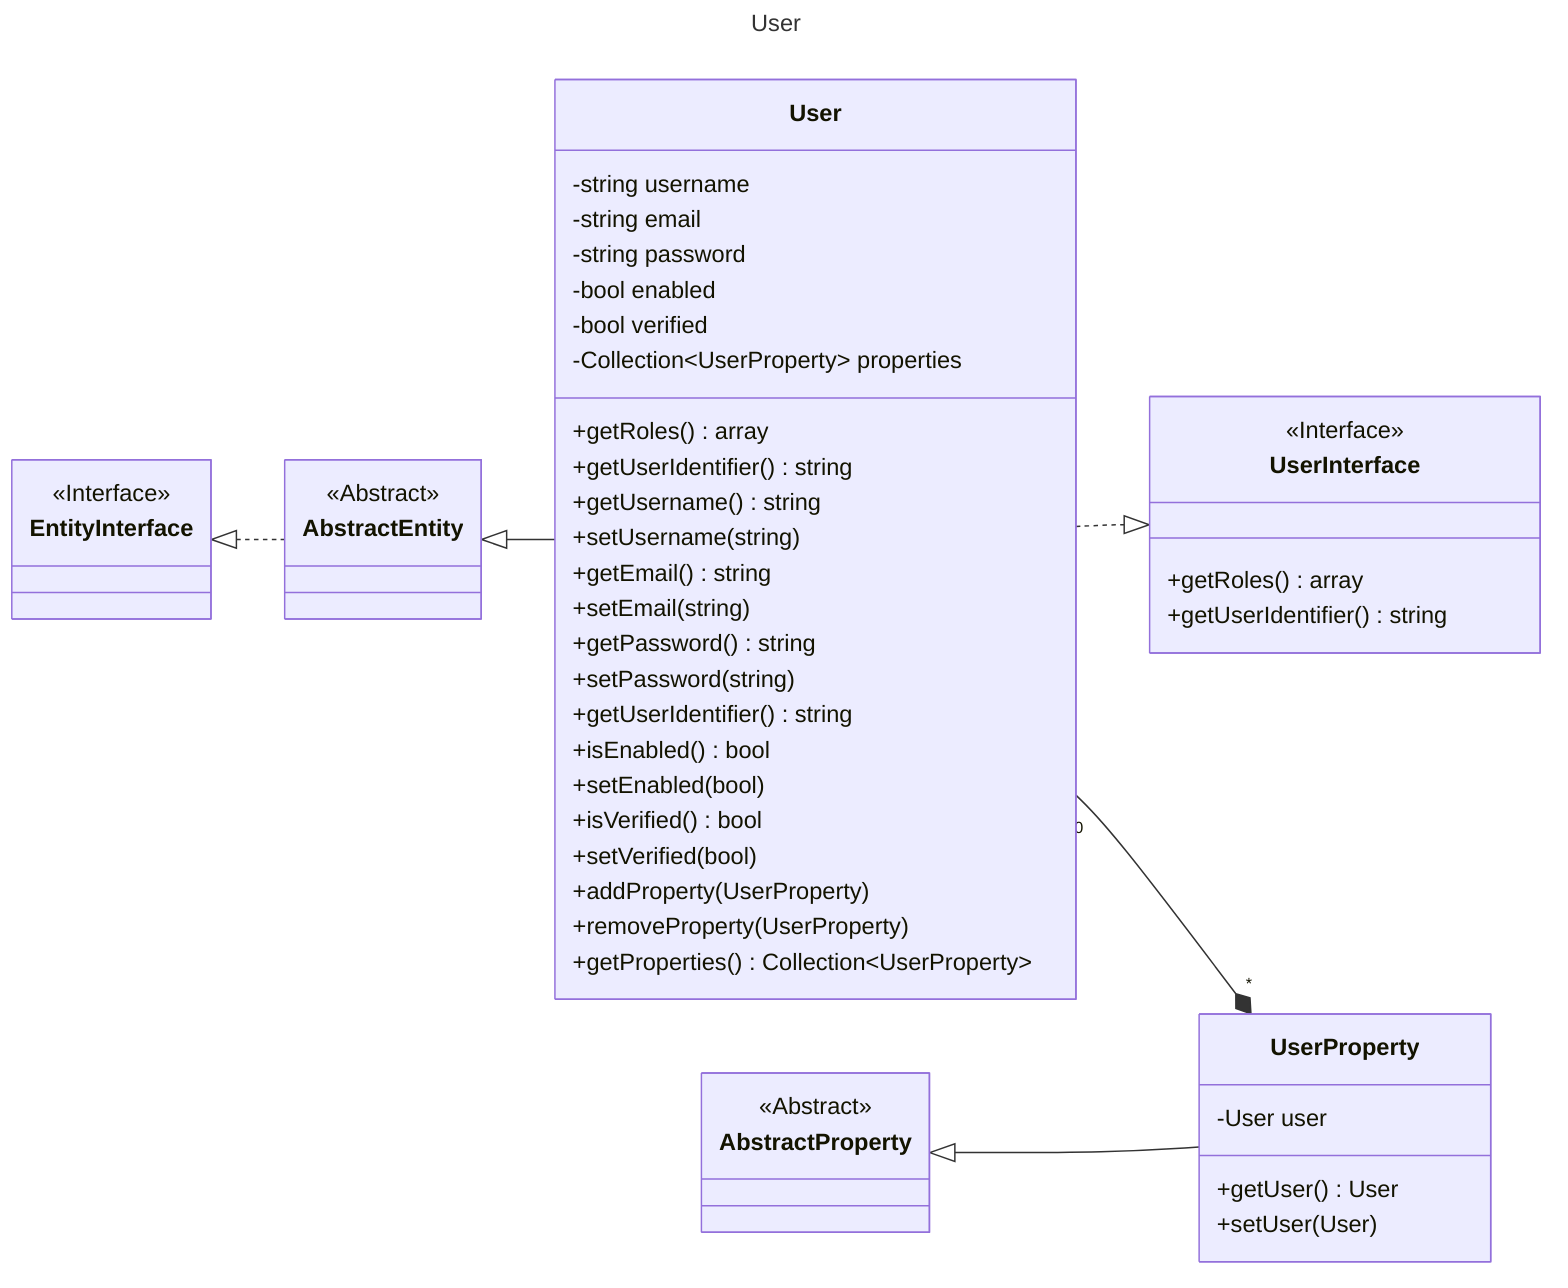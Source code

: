 ---
title: User
---
classDiagram
    direction LR

    class UserInterface {
        <<Interface>>
        +getRoles() array
        +getUserIdentifier() string
    }

    class User {
        -string username
        -string email
        -string password
        -bool enabled
        -bool verified
        -Collection~UserProperty~ properties
        +getRoles() array
        +getUserIdentifier() string
        +getUsername() string
        +setUsername(string)
        +getEmail() string
        +setEmail(string)
        +getPassword() string
        +setPassword(string)
        +getUserIdentifier() string
        +isEnabled() bool
        +setEnabled(bool)
        +isVerified() bool
        +setVerified(bool)
        +addProperty(UserProperty)
        +removeProperty(UserProperty)
        +getProperties() Collection~UserProperty~
    }

    class UserProperty {
        -User user
        +getUser() User
        +setUser(User)
    }

    class AbstractProperty {
        <<Abstract>>
    }

    class AbstractEntity {
        <<Abstract>>
    }
    class EntityInterface {
        <<Interface>>
    }

    EntityInterface <|.. AbstractEntity
    AbstractEntity <|-- User
    User ..|> UserInterface
    User "0" --* "*" UserProperty
    AbstractProperty <|-- UserProperty

    click EntityInterface call nodeCallback()
    click AbstractEntity call nodeCallback()
    click AbstractProperty call nodeCallback()